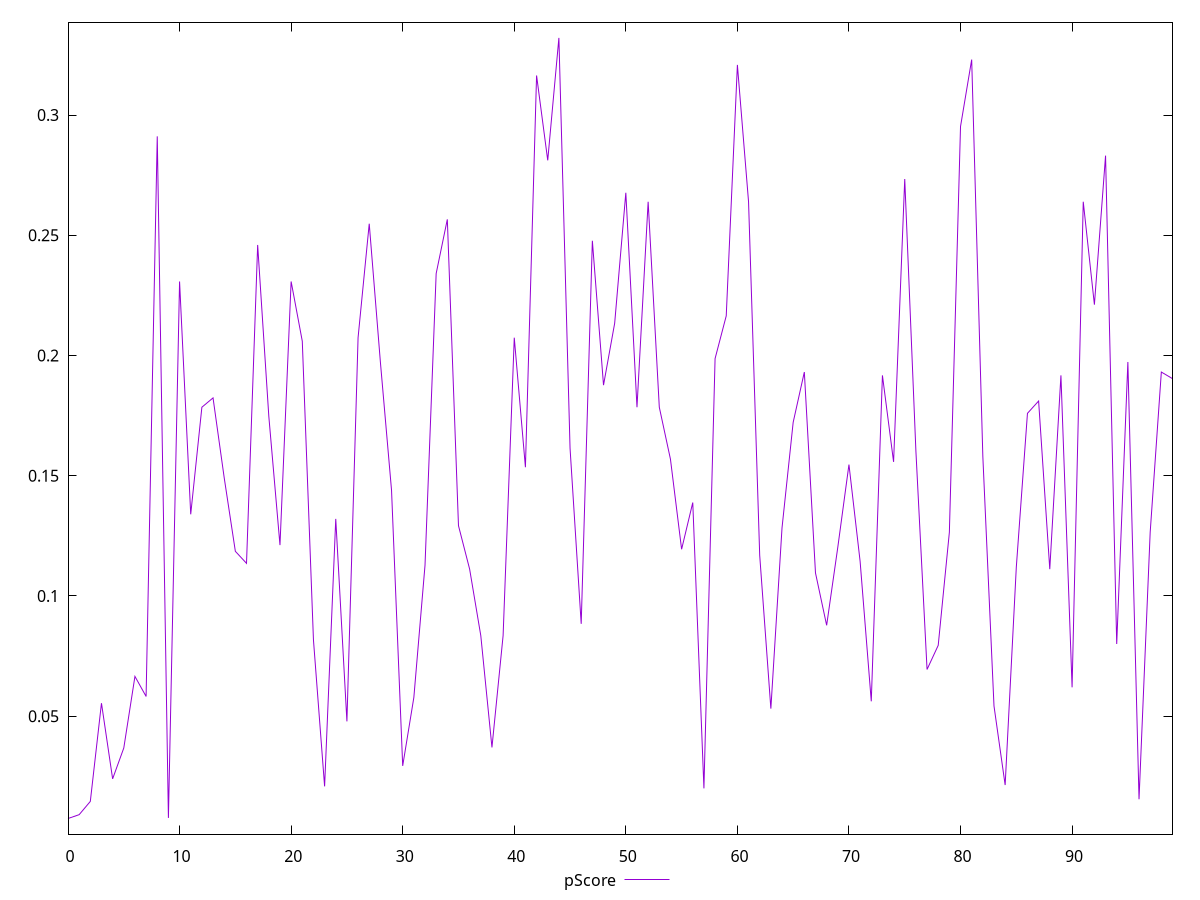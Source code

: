reset

$pScore <<EOF
0 0.007448430505308246
1 0.009053146338630802
2 0.01457050446932212
3 0.05541614370263248
4 0.023951088700818468
5 0.03677143592190352
6 0.06655242552146995
7 0.058208997428842446
8 0.2911505099701635
9 0.007685263021907696
10 0.23078152685278286
11 0.1339546418395159
12 0.178498203710437
13 0.18237537988886604
14 0.14918989053590703
15 0.11856662532033352
16 0.11357262648609157
17 0.24597510727283856
18 0.17470174518718978
19 0.121146397491672
20 0.23078152685278286
21 0.20594275837429893
22 0.08175284192621263
23 0.020808559729075915
24 0.13204463194839522
25 0.04784591198963961
26 0.20741713184664834
27 0.2548157701001122
28 0.19730631856865544
29 0.1439282143479247
30 0.029338891593527094
31 0.05780120700784541
32 0.11276126196537584
33 0.23407948303220338
34 0.2566189988195743
35 0.1292308021079473
36 0.11115613360797644
37 0.08351771179604756
38 0.03702545780454586
39 0.083517711796046
40 0.20741713184664695
41 0.15353677696520807
42 0.31644705411046187
43 0.2811564989162073
44 0.3320810946075494
45 0.1614483922790515
46 0.08841816618555004
47 0.24772002510289914
48 0.18767306947280726
49 0.21341660881275337
50 0.2676885950757872
51 0.1784982037104394
52 0.26395071099972334
53 0.17849820371043812
54 0.15687928898957504
55 0.11942031876832193
56 0.13885181216663878
57 0.019993156115657718
58 0.19872103155275656
59 0.2164783322441476
60 0.32084699346177964
61 0.26395071099971823
62 0.11687771630314236
63 0.05313347523169709
64 0.1283063245991602
65 0.1722148902806674
66 0.1931204299984728
67 0.1095742012630102
68 0.08778979045568092
69 0.12028022848380648
70 0.15464302035329736
71 0.11438991268327625
72 0.056199561215948934
73 0.19174436345373913
74 0.15575717398606526
75 0.27338664435277554
76 0.16029391651148323
77 0.06943783501895234
78 0.07945924514695829
79 0.12647729568332666
80 0.29523700497820715
81 0.32306696759071374
82 0.15800941669245927
83 0.05426229405843341
84 0.021371671669988157
85 0.11195577797618411
86 0.1759583536381154
87 0.18107392804818812
88 0.11115613360797644
89 0.1917443634537379
90 0.062016628221315595
91 0.26395071099972167
92 0.22114967733357038
93 0.28313009671525513
94 0.08002635500313493
95 0.19730631856865544
96 0.015453882307792044
97 0.126477295683325
98 0.1931204299984728
99 0.19037781839698054
EOF

set key outside below
set xrange [0:99]
set yrange [0.0009557772232634222:0.33857374788959427]
set trange [0.0009557772232634222:0.33857374788959427]
set terminal svg size 640, 500 enhanced background rgb 'white'
set output "report_00017_2021-02-10T15-08-03.406Z/max-potential-fid/samples/pages+cached/pScore/values.svg"

plot $pScore title "pScore" with line

reset
